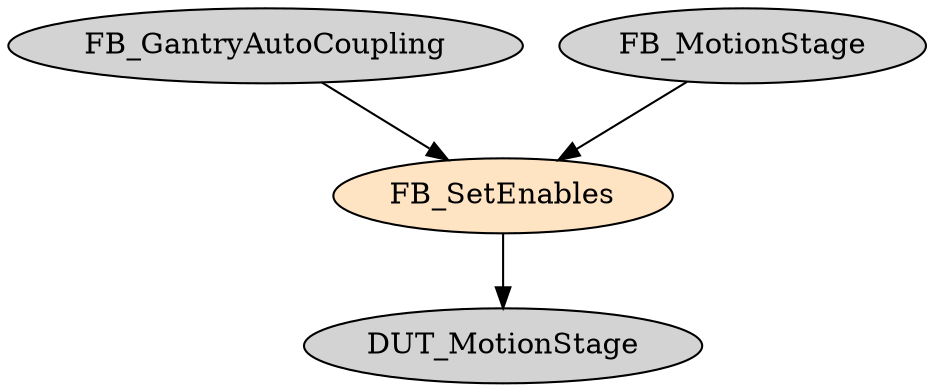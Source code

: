 digraph FB_SetEnables {
     node [style=filled]
    FB_SetEnables [fillcolor = bisque];
    FB_GantryAutoCoupling -> FB_SetEnables;
    FB_MotionStage -> FB_SetEnables;
    FB_SetEnables -> DUT_MotionStage;
}
